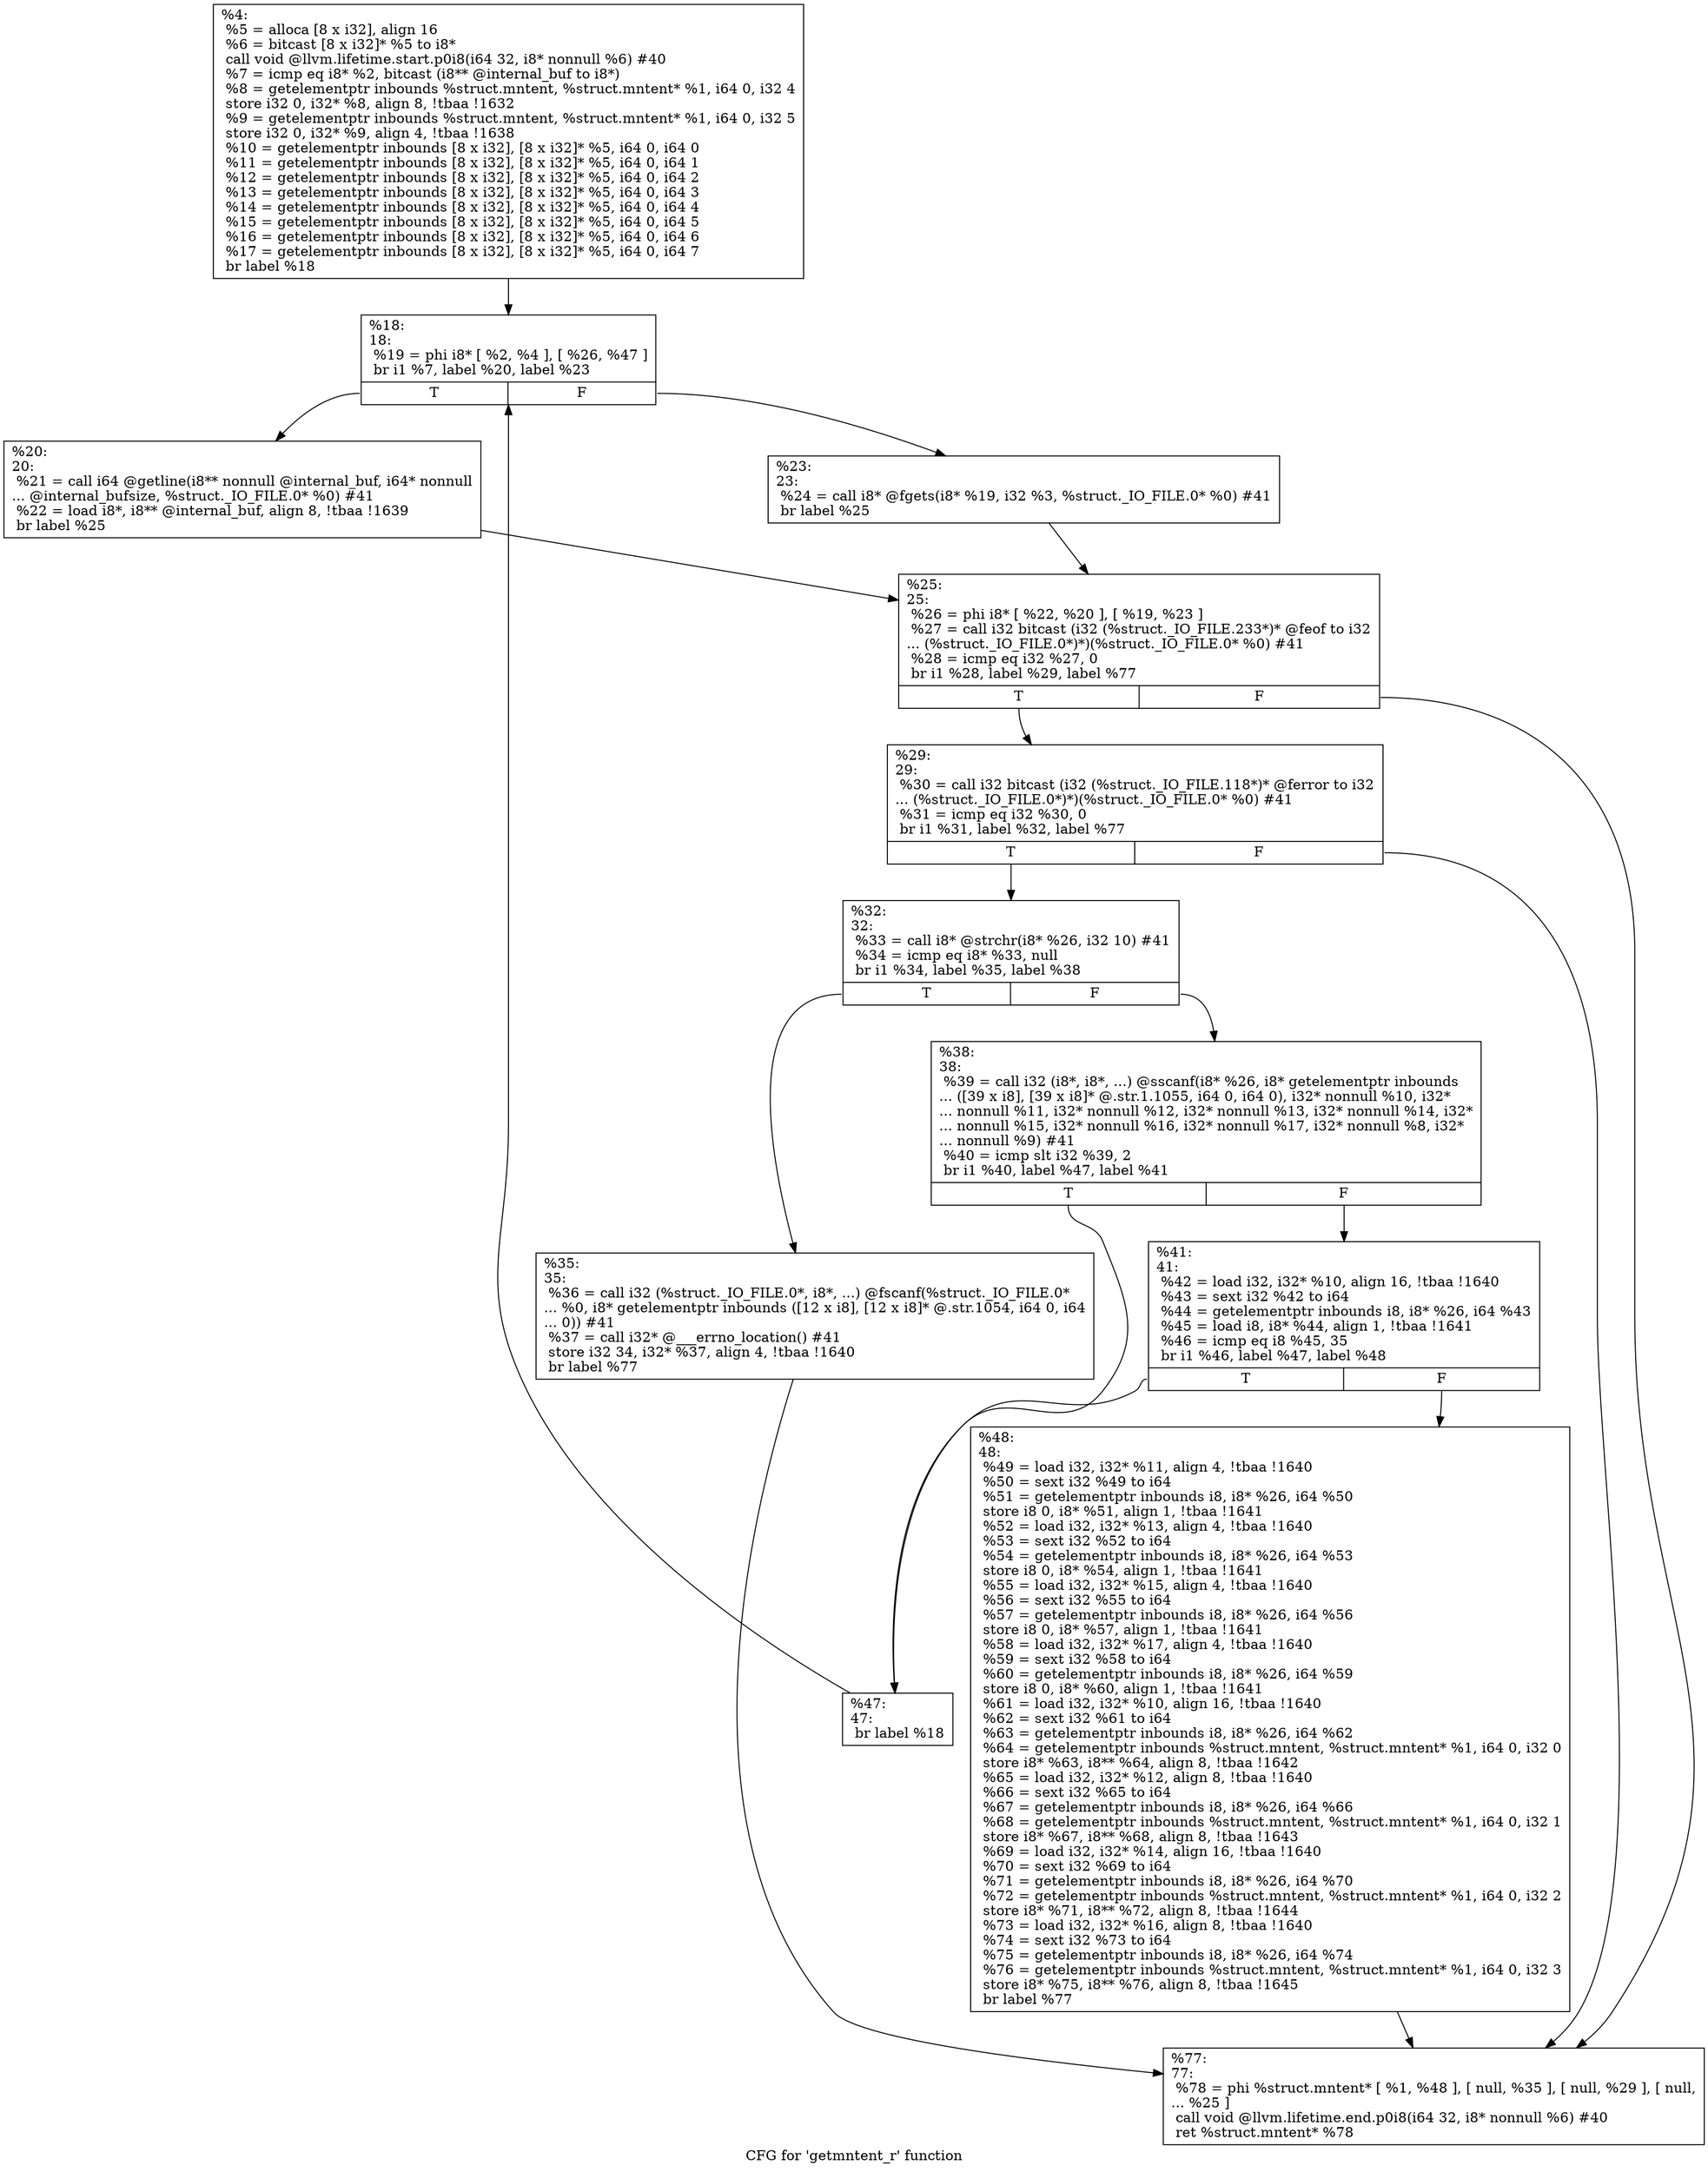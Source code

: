 digraph "CFG for 'getmntent_r' function" {
	label="CFG for 'getmntent_r' function";

	Node0x1f92f00 [shape=record,label="{%4:\l  %5 = alloca [8 x i32], align 16\l  %6 = bitcast [8 x i32]* %5 to i8*\l  call void @llvm.lifetime.start.p0i8(i64 32, i8* nonnull %6) #40\l  %7 = icmp eq i8* %2, bitcast (i8** @internal_buf to i8*)\l  %8 = getelementptr inbounds %struct.mntent, %struct.mntent* %1, i64 0, i32 4\l  store i32 0, i32* %8, align 8, !tbaa !1632\l  %9 = getelementptr inbounds %struct.mntent, %struct.mntent* %1, i64 0, i32 5\l  store i32 0, i32* %9, align 4, !tbaa !1638\l  %10 = getelementptr inbounds [8 x i32], [8 x i32]* %5, i64 0, i64 0\l  %11 = getelementptr inbounds [8 x i32], [8 x i32]* %5, i64 0, i64 1\l  %12 = getelementptr inbounds [8 x i32], [8 x i32]* %5, i64 0, i64 2\l  %13 = getelementptr inbounds [8 x i32], [8 x i32]* %5, i64 0, i64 3\l  %14 = getelementptr inbounds [8 x i32], [8 x i32]* %5, i64 0, i64 4\l  %15 = getelementptr inbounds [8 x i32], [8 x i32]* %5, i64 0, i64 5\l  %16 = getelementptr inbounds [8 x i32], [8 x i32]* %5, i64 0, i64 6\l  %17 = getelementptr inbounds [8 x i32], [8 x i32]* %5, i64 0, i64 7\l  br label %18\l}"];
	Node0x1f92f00 -> Node0x1f92f50;
	Node0x1f92f50 [shape=record,label="{%18:\l18:                                               \l  %19 = phi i8* [ %2, %4 ], [ %26, %47 ]\l  br i1 %7, label %20, label %23\l|{<s0>T|<s1>F}}"];
	Node0x1f92f50:s0 -> Node0x1f92fa0;
	Node0x1f92f50:s1 -> Node0x1f92ff0;
	Node0x1f92fa0 [shape=record,label="{%20:\l20:                                               \l  %21 = call i64 @getline(i8** nonnull @internal_buf, i64* nonnull\l... @internal_bufsize, %struct._IO_FILE.0* %0) #41\l  %22 = load i8*, i8** @internal_buf, align 8, !tbaa !1639\l  br label %25\l}"];
	Node0x1f92fa0 -> Node0x1f93040;
	Node0x1f92ff0 [shape=record,label="{%23:\l23:                                               \l  %24 = call i8* @fgets(i8* %19, i32 %3, %struct._IO_FILE.0* %0) #41\l  br label %25\l}"];
	Node0x1f92ff0 -> Node0x1f93040;
	Node0x1f93040 [shape=record,label="{%25:\l25:                                               \l  %26 = phi i8* [ %22, %20 ], [ %19, %23 ]\l  %27 = call i32 bitcast (i32 (%struct._IO_FILE.233*)* @feof to i32\l... (%struct._IO_FILE.0*)*)(%struct._IO_FILE.0* %0) #41\l  %28 = icmp eq i32 %27, 0\l  br i1 %28, label %29, label %77\l|{<s0>T|<s1>F}}"];
	Node0x1f93040:s0 -> Node0x1f93090;
	Node0x1f93040:s1 -> Node0x1f932c0;
	Node0x1f93090 [shape=record,label="{%29:\l29:                                               \l  %30 = call i32 bitcast (i32 (%struct._IO_FILE.118*)* @ferror to i32\l... (%struct._IO_FILE.0*)*)(%struct._IO_FILE.0* %0) #41\l  %31 = icmp eq i32 %30, 0\l  br i1 %31, label %32, label %77\l|{<s0>T|<s1>F}}"];
	Node0x1f93090:s0 -> Node0x1f930e0;
	Node0x1f93090:s1 -> Node0x1f932c0;
	Node0x1f930e0 [shape=record,label="{%32:\l32:                                               \l  %33 = call i8* @strchr(i8* %26, i32 10) #41\l  %34 = icmp eq i8* %33, null\l  br i1 %34, label %35, label %38\l|{<s0>T|<s1>F}}"];
	Node0x1f930e0:s0 -> Node0x1f93130;
	Node0x1f930e0:s1 -> Node0x1f93180;
	Node0x1f93130 [shape=record,label="{%35:\l35:                                               \l  %36 = call i32 (%struct._IO_FILE.0*, i8*, ...) @fscanf(%struct._IO_FILE.0*\l... %0, i8* getelementptr inbounds ([12 x i8], [12 x i8]* @.str.1054, i64 0, i64\l... 0)) #41\l  %37 = call i32* @___errno_location() #41\l  store i32 34, i32* %37, align 4, !tbaa !1640\l  br label %77\l}"];
	Node0x1f93130 -> Node0x1f932c0;
	Node0x1f93180 [shape=record,label="{%38:\l38:                                               \l  %39 = call i32 (i8*, i8*, ...) @sscanf(i8* %26, i8* getelementptr inbounds\l... ([39 x i8], [39 x i8]* @.str.1.1055, i64 0, i64 0), i32* nonnull %10, i32*\l... nonnull %11, i32* nonnull %12, i32* nonnull %13, i32* nonnull %14, i32*\l... nonnull %15, i32* nonnull %16, i32* nonnull %17, i32* nonnull %8, i32*\l... nonnull %9) #41\l  %40 = icmp slt i32 %39, 2\l  br i1 %40, label %47, label %41\l|{<s0>T|<s1>F}}"];
	Node0x1f93180:s0 -> Node0x1f93220;
	Node0x1f93180:s1 -> Node0x1f931d0;
	Node0x1f931d0 [shape=record,label="{%41:\l41:                                               \l  %42 = load i32, i32* %10, align 16, !tbaa !1640\l  %43 = sext i32 %42 to i64\l  %44 = getelementptr inbounds i8, i8* %26, i64 %43\l  %45 = load i8, i8* %44, align 1, !tbaa !1641\l  %46 = icmp eq i8 %45, 35\l  br i1 %46, label %47, label %48\l|{<s0>T|<s1>F}}"];
	Node0x1f931d0:s0 -> Node0x1f93220;
	Node0x1f931d0:s1 -> Node0x1f93270;
	Node0x1f93220 [shape=record,label="{%47:\l47:                                               \l  br label %18\l}"];
	Node0x1f93220 -> Node0x1f92f50;
	Node0x1f93270 [shape=record,label="{%48:\l48:                                               \l  %49 = load i32, i32* %11, align 4, !tbaa !1640\l  %50 = sext i32 %49 to i64\l  %51 = getelementptr inbounds i8, i8* %26, i64 %50\l  store i8 0, i8* %51, align 1, !tbaa !1641\l  %52 = load i32, i32* %13, align 4, !tbaa !1640\l  %53 = sext i32 %52 to i64\l  %54 = getelementptr inbounds i8, i8* %26, i64 %53\l  store i8 0, i8* %54, align 1, !tbaa !1641\l  %55 = load i32, i32* %15, align 4, !tbaa !1640\l  %56 = sext i32 %55 to i64\l  %57 = getelementptr inbounds i8, i8* %26, i64 %56\l  store i8 0, i8* %57, align 1, !tbaa !1641\l  %58 = load i32, i32* %17, align 4, !tbaa !1640\l  %59 = sext i32 %58 to i64\l  %60 = getelementptr inbounds i8, i8* %26, i64 %59\l  store i8 0, i8* %60, align 1, !tbaa !1641\l  %61 = load i32, i32* %10, align 16, !tbaa !1640\l  %62 = sext i32 %61 to i64\l  %63 = getelementptr inbounds i8, i8* %26, i64 %62\l  %64 = getelementptr inbounds %struct.mntent, %struct.mntent* %1, i64 0, i32 0\l  store i8* %63, i8** %64, align 8, !tbaa !1642\l  %65 = load i32, i32* %12, align 8, !tbaa !1640\l  %66 = sext i32 %65 to i64\l  %67 = getelementptr inbounds i8, i8* %26, i64 %66\l  %68 = getelementptr inbounds %struct.mntent, %struct.mntent* %1, i64 0, i32 1\l  store i8* %67, i8** %68, align 8, !tbaa !1643\l  %69 = load i32, i32* %14, align 16, !tbaa !1640\l  %70 = sext i32 %69 to i64\l  %71 = getelementptr inbounds i8, i8* %26, i64 %70\l  %72 = getelementptr inbounds %struct.mntent, %struct.mntent* %1, i64 0, i32 2\l  store i8* %71, i8** %72, align 8, !tbaa !1644\l  %73 = load i32, i32* %16, align 8, !tbaa !1640\l  %74 = sext i32 %73 to i64\l  %75 = getelementptr inbounds i8, i8* %26, i64 %74\l  %76 = getelementptr inbounds %struct.mntent, %struct.mntent* %1, i64 0, i32 3\l  store i8* %75, i8** %76, align 8, !tbaa !1645\l  br label %77\l}"];
	Node0x1f93270 -> Node0x1f932c0;
	Node0x1f932c0 [shape=record,label="{%77:\l77:                                               \l  %78 = phi %struct.mntent* [ %1, %48 ], [ null, %35 ], [ null, %29 ], [ null,\l... %25 ]\l  call void @llvm.lifetime.end.p0i8(i64 32, i8* nonnull %6) #40\l  ret %struct.mntent* %78\l}"];
}
